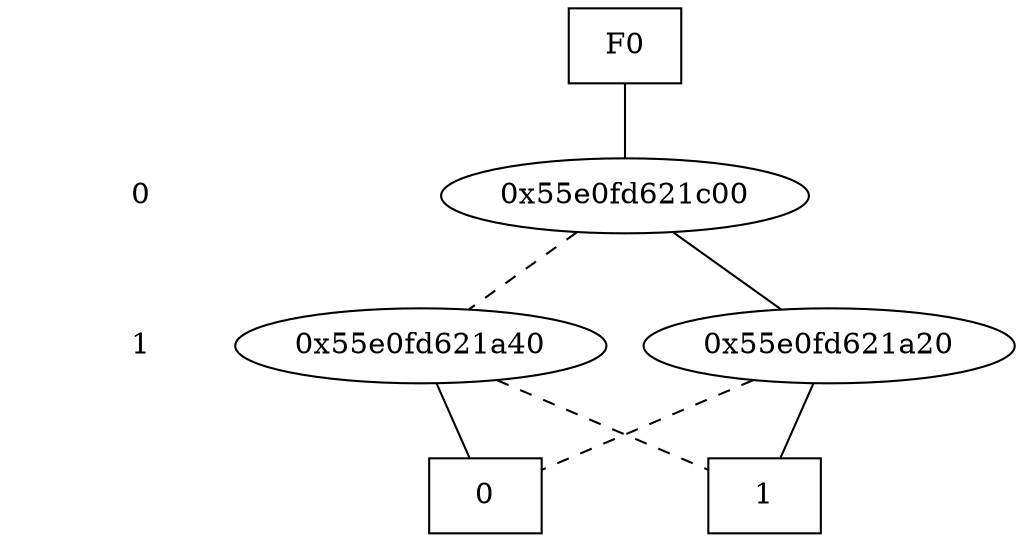 digraph "DD" {
size = "7.5,10"
center = true;
edge [dir = none];
{ node [shape = plaintext];
  edge [style = invis];
  "CONST NODES" [style = invis];
" 0 " -> " 1 " -> "CONST NODES"; 
}
{ rank = same; node [shape = box]; edge [style = invis];
"F0"; }
{ rank = same; " 0 ";
"0x55e0fd621c00";
}
{ rank = same; " 1 ";
"0x55e0fd621a40";
"0x55e0fd621a20";
}
{ rank = same; "CONST NODES";
{ node [shape = box]; "0x55e0fd621940";
"0x55e0fd621920";
}
}
"F0" -> "0x55e0fd621c00" [style = solid];
"0x55e0fd621c00" -> "0x55e0fd621a20";
"0x55e0fd621c00" -> "0x55e0fd621a40" [style = dashed];
"0x55e0fd621a40" -> "0x55e0fd621940";
"0x55e0fd621a40" -> "0x55e0fd621920" [style = dashed];
"0x55e0fd621a20" -> "0x55e0fd621920";
"0x55e0fd621a20" -> "0x55e0fd621940" [style = dashed];
"0x55e0fd621940" [label = "0"];
"0x55e0fd621920" [label = "1"];
}
